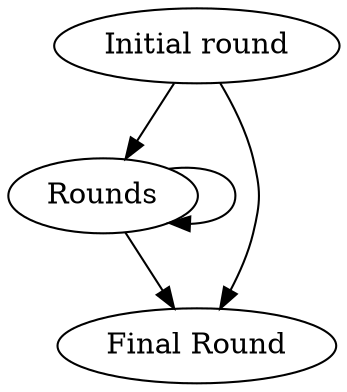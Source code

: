 Digraph G{
"1" [label="Initial round"]
"2" [label="Rounds"]
"3" [label="Final Round"]
"1" -> "3"
"1" -> "2"
"2" -> "2"
"2" -> "3"
}
